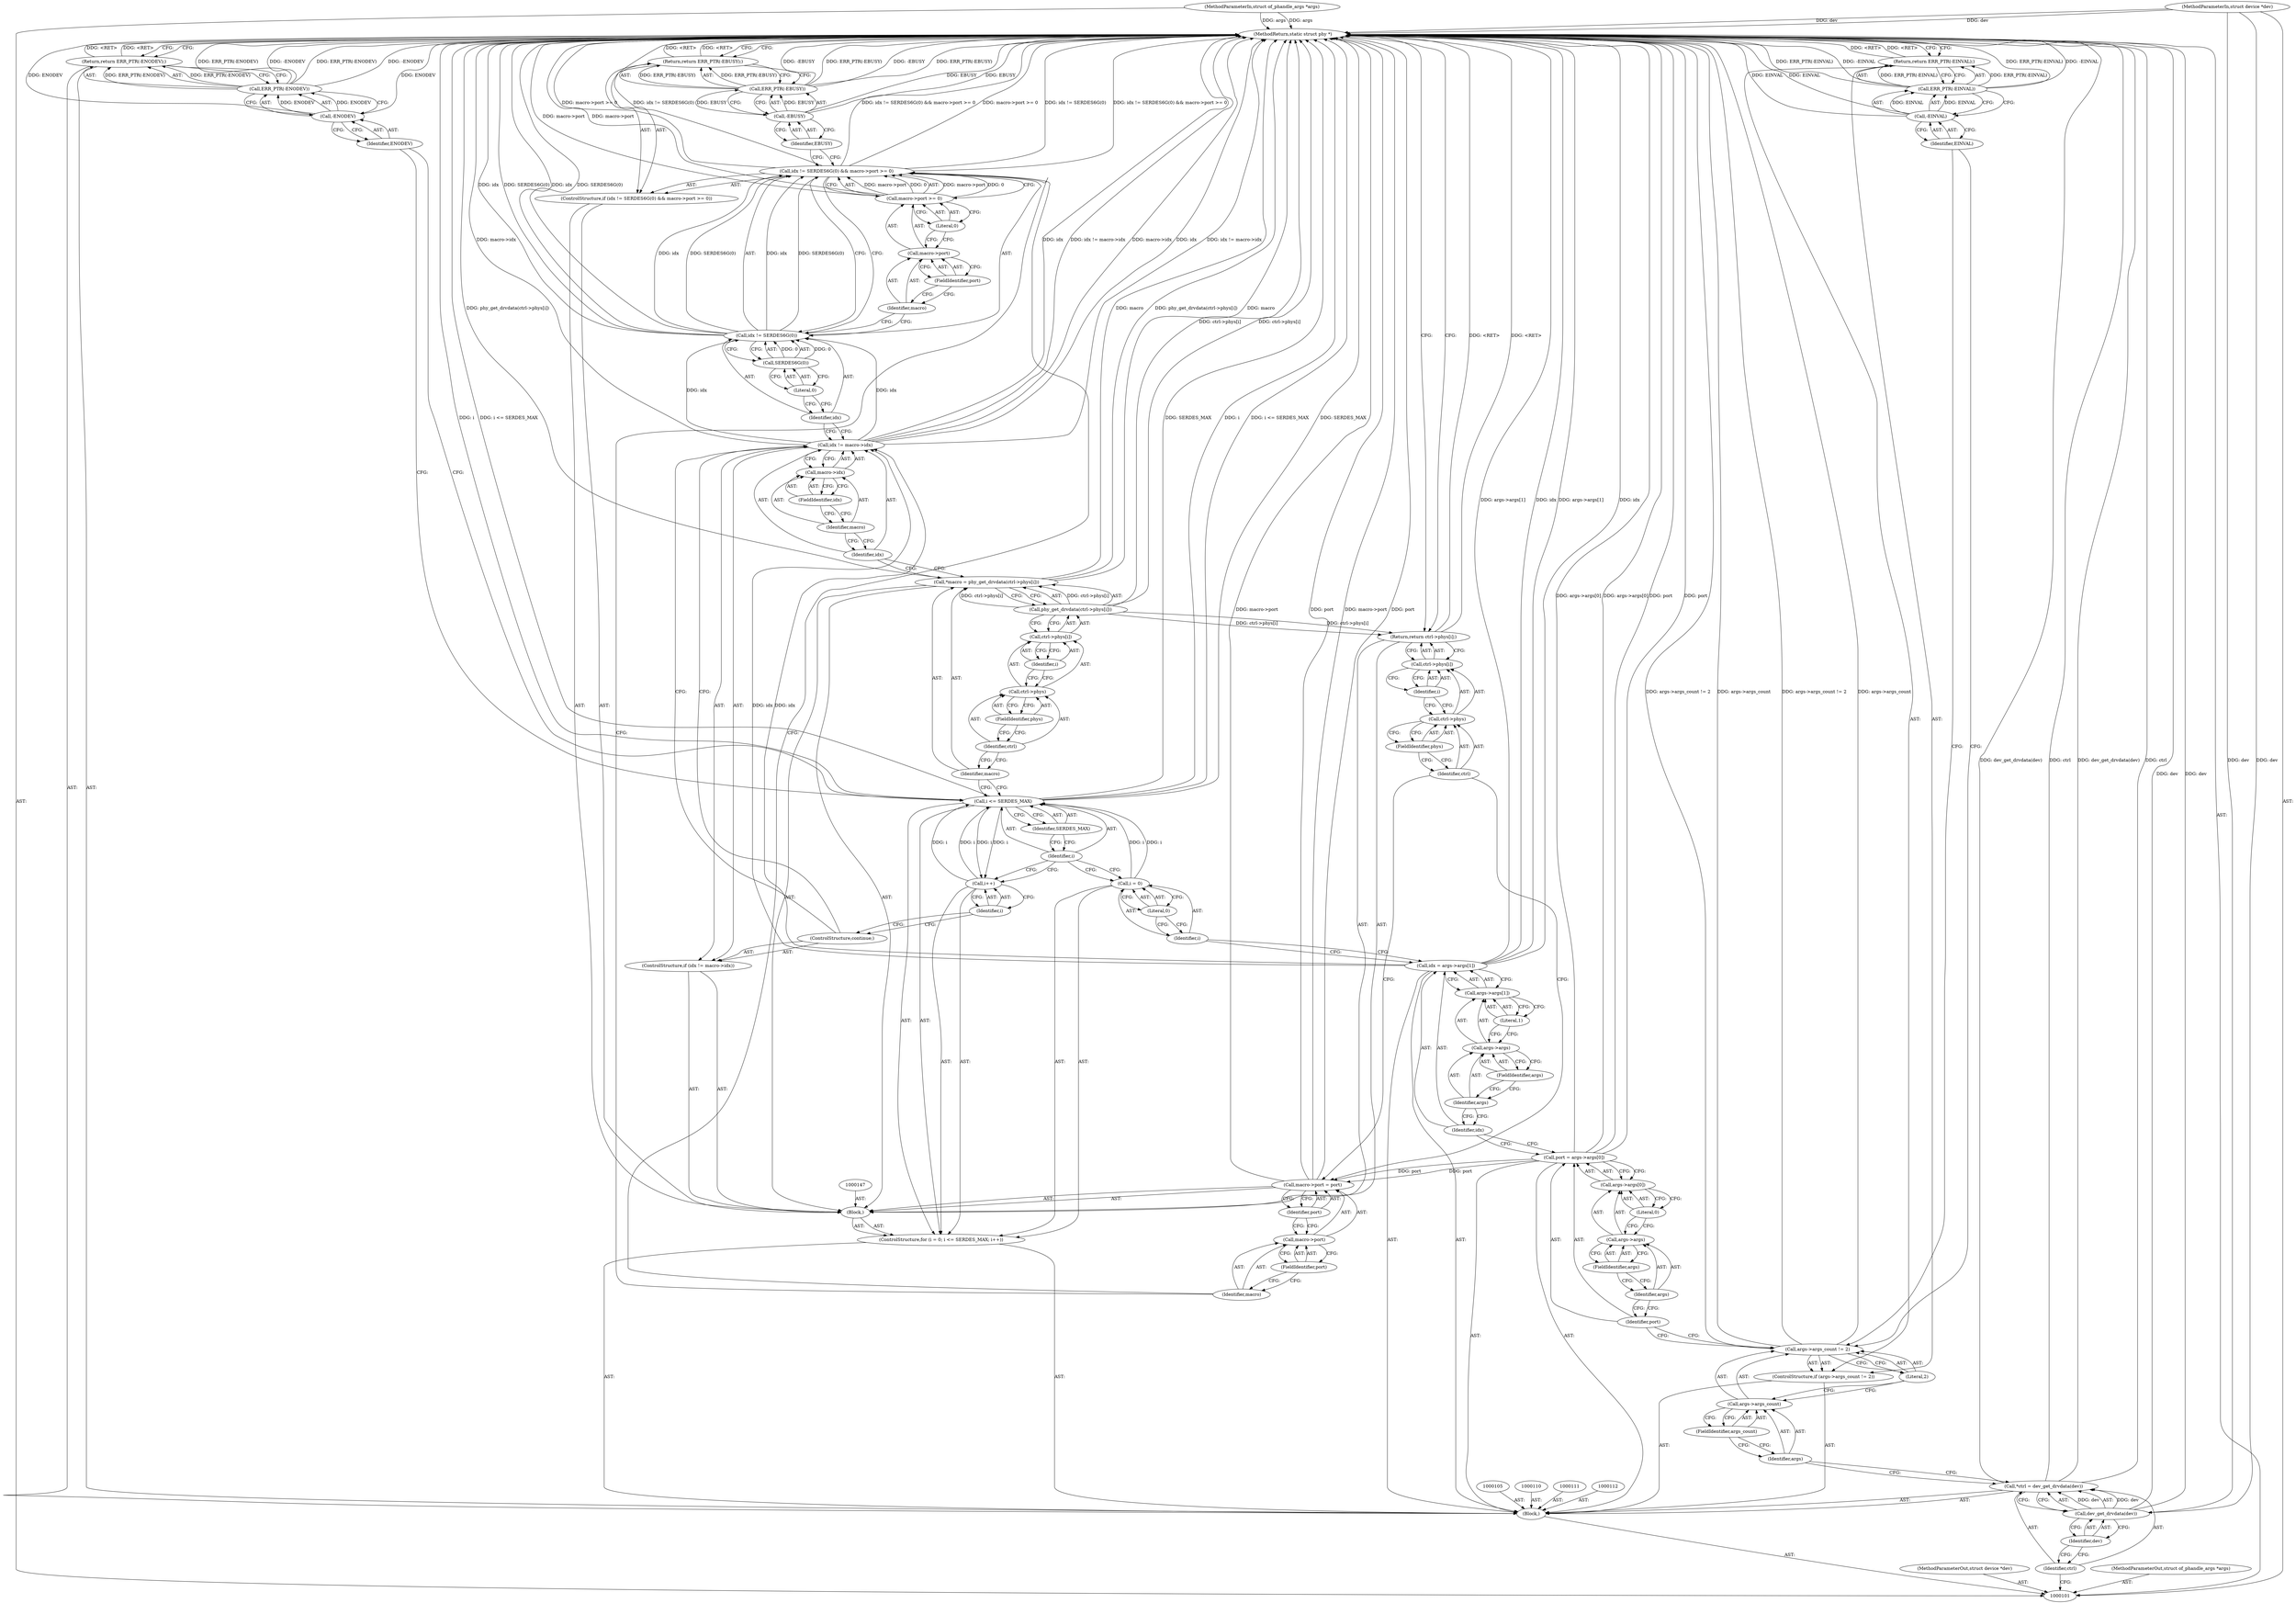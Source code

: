 digraph "1_linux_6acb47d1a318e5b3b7115354ebc4ea060c59d3a1_0" {
"1000193" [label="(MethodReturn,static struct phy *)"];
"1000102" [label="(MethodParameterIn,struct device *dev)"];
"1000263" [label="(MethodParameterOut,struct device *dev)"];
"1000128" [label="(FieldIdentifier,args)"];
"1000123" [label="(Call,port = args->args[0])"];
"1000124" [label="(Identifier,port)"];
"1000129" [label="(Literal,0)"];
"1000125" [label="(Call,args->args[0])"];
"1000126" [label="(Call,args->args)"];
"1000127" [label="(Identifier,args)"];
"1000135" [label="(FieldIdentifier,args)"];
"1000136" [label="(Literal,1)"];
"1000130" [label="(Call,idx = args->args[1])"];
"1000131" [label="(Identifier,idx)"];
"1000132" [label="(Call,args->args[1])"];
"1000133" [label="(Call,args->args)"];
"1000134" [label="(Identifier,args)"];
"1000137" [label="(ControlStructure,for (i = 0; i <= SERDES_MAX; i++))"];
"1000140" [label="(Literal,0)"];
"1000141" [label="(Call,i <= SERDES_MAX)"];
"1000142" [label="(Identifier,i)"];
"1000143" [label="(Identifier,SERDES_MAX)"];
"1000144" [label="(Call,i++)"];
"1000145" [label="(Identifier,i)"];
"1000138" [label="(Call,i = 0)"];
"1000139" [label="(Identifier,i)"];
"1000148" [label="(Call,*macro = phy_get_drvdata(ctrl->phys[i]))"];
"1000149" [label="(Identifier,macro)"];
"1000146" [label="(Block,)"];
"1000150" [label="(Call,phy_get_drvdata(ctrl->phys[i]))"];
"1000151" [label="(Call,ctrl->phys[i])"];
"1000152" [label="(Call,ctrl->phys)"];
"1000153" [label="(Identifier,ctrl)"];
"1000154" [label="(FieldIdentifier,phys)"];
"1000155" [label="(Identifier,i)"];
"1000159" [label="(Call,macro->idx)"];
"1000160" [label="(Identifier,macro)"];
"1000161" [label="(FieldIdentifier,idx)"];
"1000156" [label="(ControlStructure,if (idx != macro->idx))"];
"1000157" [label="(Call,idx != macro->idx)"];
"1000158" [label="(Identifier,idx)"];
"1000162" [label="(ControlStructure,continue;)"];
"1000103" [label="(MethodParameterIn,struct of_phandle_args *args)"];
"1000264" [label="(MethodParameterOut,struct of_phandle_args *args)"];
"1000167" [label="(Call,SERDES6G(0))"];
"1000163" [label="(ControlStructure,if (idx != SERDES6G(0) && macro->port >= 0))"];
"1000168" [label="(Literal,0)"];
"1000169" [label="(Call,macro->port >= 0)"];
"1000170" [label="(Call,macro->port)"];
"1000171" [label="(Identifier,macro)"];
"1000172" [label="(FieldIdentifier,port)"];
"1000173" [label="(Literal,0)"];
"1000164" [label="(Call,idx != SERDES6G(0) && macro->port >= 0)"];
"1000165" [label="(Call,idx != SERDES6G(0))"];
"1000166" [label="(Identifier,idx)"];
"1000175" [label="(Call,ERR_PTR(-EBUSY))"];
"1000176" [label="(Call,-EBUSY)"];
"1000177" [label="(Identifier,EBUSY)"];
"1000174" [label="(Return,return ERR_PTR(-EBUSY);)"];
"1000182" [label="(Identifier,port)"];
"1000178" [label="(Call,macro->port = port)"];
"1000179" [label="(Call,macro->port)"];
"1000180" [label="(Identifier,macro)"];
"1000181" [label="(FieldIdentifier,port)"];
"1000187" [label="(FieldIdentifier,phys)"];
"1000183" [label="(Return,return ctrl->phys[i];)"];
"1000188" [label="(Identifier,i)"];
"1000184" [label="(Call,ctrl->phys[i])"];
"1000185" [label="(Call,ctrl->phys)"];
"1000186" [label="(Identifier,ctrl)"];
"1000189" [label="(Return,return ERR_PTR(-ENODEV);)"];
"1000191" [label="(Call,-ENODEV)"];
"1000192" [label="(Identifier,ENODEV)"];
"1000190" [label="(Call,ERR_PTR(-ENODEV))"];
"1000104" [label="(Block,)"];
"1000106" [label="(Call,*ctrl = dev_get_drvdata(dev))"];
"1000107" [label="(Identifier,ctrl)"];
"1000108" [label="(Call,dev_get_drvdata(dev))"];
"1000109" [label="(Identifier,dev)"];
"1000113" [label="(ControlStructure,if (args->args_count != 2))"];
"1000117" [label="(FieldIdentifier,args_count)"];
"1000118" [label="(Literal,2)"];
"1000114" [label="(Call,args->args_count != 2)"];
"1000115" [label="(Call,args->args_count)"];
"1000116" [label="(Identifier,args)"];
"1000121" [label="(Call,-EINVAL)"];
"1000122" [label="(Identifier,EINVAL)"];
"1000119" [label="(Return,return ERR_PTR(-EINVAL);)"];
"1000120" [label="(Call,ERR_PTR(-EINVAL))"];
"1000193" -> "1000101"  [label="AST: "];
"1000193" -> "1000119"  [label="CFG: "];
"1000193" -> "1000174"  [label="CFG: "];
"1000193" -> "1000183"  [label="CFG: "];
"1000193" -> "1000189"  [label="CFG: "];
"1000119" -> "1000193"  [label="DDG: <RET>"];
"1000183" -> "1000193"  [label="DDG: <RET>"];
"1000174" -> "1000193"  [label="DDG: <RET>"];
"1000189" -> "1000193"  [label="DDG: <RET>"];
"1000141" -> "1000193"  [label="DDG: i"];
"1000141" -> "1000193"  [label="DDG: i <= SERDES_MAX"];
"1000141" -> "1000193"  [label="DDG: SERDES_MAX"];
"1000123" -> "1000193"  [label="DDG: args->args[0]"];
"1000123" -> "1000193"  [label="DDG: port"];
"1000106" -> "1000193"  [label="DDG: dev_get_drvdata(dev)"];
"1000106" -> "1000193"  [label="DDG: ctrl"];
"1000157" -> "1000193"  [label="DDG: idx != macro->idx"];
"1000157" -> "1000193"  [label="DDG: macro->idx"];
"1000157" -> "1000193"  [label="DDG: idx"];
"1000178" -> "1000193"  [label="DDG: macro->port"];
"1000178" -> "1000193"  [label="DDG: port"];
"1000114" -> "1000193"  [label="DDG: args->args_count != 2"];
"1000114" -> "1000193"  [label="DDG: args->args_count"];
"1000165" -> "1000193"  [label="DDG: idx"];
"1000165" -> "1000193"  [label="DDG: SERDES6G(0)"];
"1000102" -> "1000193"  [label="DDG: dev"];
"1000120" -> "1000193"  [label="DDG: ERR_PTR(-EINVAL)"];
"1000120" -> "1000193"  [label="DDG: -EINVAL"];
"1000191" -> "1000193"  [label="DDG: ENODEV"];
"1000164" -> "1000193"  [label="DDG: idx != SERDES6G(0) && macro->port >= 0"];
"1000164" -> "1000193"  [label="DDG: macro->port >= 0"];
"1000164" -> "1000193"  [label="DDG: idx != SERDES6G(0)"];
"1000150" -> "1000193"  [label="DDG: ctrl->phys[i]"];
"1000190" -> "1000193"  [label="DDG: ERR_PTR(-ENODEV)"];
"1000190" -> "1000193"  [label="DDG: -ENODEV"];
"1000130" -> "1000193"  [label="DDG: args->args[1]"];
"1000130" -> "1000193"  [label="DDG: idx"];
"1000103" -> "1000193"  [label="DDG: args"];
"1000148" -> "1000193"  [label="DDG: macro"];
"1000148" -> "1000193"  [label="DDG: phy_get_drvdata(ctrl->phys[i])"];
"1000175" -> "1000193"  [label="DDG: -EBUSY"];
"1000175" -> "1000193"  [label="DDG: ERR_PTR(-EBUSY)"];
"1000121" -> "1000193"  [label="DDG: EINVAL"];
"1000176" -> "1000193"  [label="DDG: EBUSY"];
"1000169" -> "1000193"  [label="DDG: macro->port"];
"1000108" -> "1000193"  [label="DDG: dev"];
"1000102" -> "1000101"  [label="AST: "];
"1000102" -> "1000193"  [label="DDG: dev"];
"1000102" -> "1000108"  [label="DDG: dev"];
"1000263" -> "1000101"  [label="AST: "];
"1000128" -> "1000126"  [label="AST: "];
"1000128" -> "1000127"  [label="CFG: "];
"1000126" -> "1000128"  [label="CFG: "];
"1000123" -> "1000104"  [label="AST: "];
"1000123" -> "1000125"  [label="CFG: "];
"1000124" -> "1000123"  [label="AST: "];
"1000125" -> "1000123"  [label="AST: "];
"1000131" -> "1000123"  [label="CFG: "];
"1000123" -> "1000193"  [label="DDG: args->args[0]"];
"1000123" -> "1000193"  [label="DDG: port"];
"1000123" -> "1000178"  [label="DDG: port"];
"1000124" -> "1000123"  [label="AST: "];
"1000124" -> "1000114"  [label="CFG: "];
"1000127" -> "1000124"  [label="CFG: "];
"1000129" -> "1000125"  [label="AST: "];
"1000129" -> "1000126"  [label="CFG: "];
"1000125" -> "1000129"  [label="CFG: "];
"1000125" -> "1000123"  [label="AST: "];
"1000125" -> "1000129"  [label="CFG: "];
"1000126" -> "1000125"  [label="AST: "];
"1000129" -> "1000125"  [label="AST: "];
"1000123" -> "1000125"  [label="CFG: "];
"1000126" -> "1000125"  [label="AST: "];
"1000126" -> "1000128"  [label="CFG: "];
"1000127" -> "1000126"  [label="AST: "];
"1000128" -> "1000126"  [label="AST: "];
"1000129" -> "1000126"  [label="CFG: "];
"1000127" -> "1000126"  [label="AST: "];
"1000127" -> "1000124"  [label="CFG: "];
"1000128" -> "1000127"  [label="CFG: "];
"1000135" -> "1000133"  [label="AST: "];
"1000135" -> "1000134"  [label="CFG: "];
"1000133" -> "1000135"  [label="CFG: "];
"1000136" -> "1000132"  [label="AST: "];
"1000136" -> "1000133"  [label="CFG: "];
"1000132" -> "1000136"  [label="CFG: "];
"1000130" -> "1000104"  [label="AST: "];
"1000130" -> "1000132"  [label="CFG: "];
"1000131" -> "1000130"  [label="AST: "];
"1000132" -> "1000130"  [label="AST: "];
"1000139" -> "1000130"  [label="CFG: "];
"1000130" -> "1000193"  [label="DDG: args->args[1]"];
"1000130" -> "1000193"  [label="DDG: idx"];
"1000130" -> "1000157"  [label="DDG: idx"];
"1000131" -> "1000130"  [label="AST: "];
"1000131" -> "1000123"  [label="CFG: "];
"1000134" -> "1000131"  [label="CFG: "];
"1000132" -> "1000130"  [label="AST: "];
"1000132" -> "1000136"  [label="CFG: "];
"1000133" -> "1000132"  [label="AST: "];
"1000136" -> "1000132"  [label="AST: "];
"1000130" -> "1000132"  [label="CFG: "];
"1000133" -> "1000132"  [label="AST: "];
"1000133" -> "1000135"  [label="CFG: "];
"1000134" -> "1000133"  [label="AST: "];
"1000135" -> "1000133"  [label="AST: "];
"1000136" -> "1000133"  [label="CFG: "];
"1000134" -> "1000133"  [label="AST: "];
"1000134" -> "1000131"  [label="CFG: "];
"1000135" -> "1000134"  [label="CFG: "];
"1000137" -> "1000104"  [label="AST: "];
"1000138" -> "1000137"  [label="AST: "];
"1000141" -> "1000137"  [label="AST: "];
"1000144" -> "1000137"  [label="AST: "];
"1000146" -> "1000137"  [label="AST: "];
"1000140" -> "1000138"  [label="AST: "];
"1000140" -> "1000139"  [label="CFG: "];
"1000138" -> "1000140"  [label="CFG: "];
"1000141" -> "1000137"  [label="AST: "];
"1000141" -> "1000143"  [label="CFG: "];
"1000142" -> "1000141"  [label="AST: "];
"1000143" -> "1000141"  [label="AST: "];
"1000149" -> "1000141"  [label="CFG: "];
"1000192" -> "1000141"  [label="CFG: "];
"1000141" -> "1000193"  [label="DDG: i"];
"1000141" -> "1000193"  [label="DDG: i <= SERDES_MAX"];
"1000141" -> "1000193"  [label="DDG: SERDES_MAX"];
"1000138" -> "1000141"  [label="DDG: i"];
"1000144" -> "1000141"  [label="DDG: i"];
"1000141" -> "1000144"  [label="DDG: i"];
"1000142" -> "1000141"  [label="AST: "];
"1000142" -> "1000138"  [label="CFG: "];
"1000142" -> "1000144"  [label="CFG: "];
"1000143" -> "1000142"  [label="CFG: "];
"1000143" -> "1000141"  [label="AST: "];
"1000143" -> "1000142"  [label="CFG: "];
"1000141" -> "1000143"  [label="CFG: "];
"1000144" -> "1000137"  [label="AST: "];
"1000144" -> "1000145"  [label="CFG: "];
"1000145" -> "1000144"  [label="AST: "];
"1000142" -> "1000144"  [label="CFG: "];
"1000144" -> "1000141"  [label="DDG: i"];
"1000141" -> "1000144"  [label="DDG: i"];
"1000145" -> "1000144"  [label="AST: "];
"1000145" -> "1000162"  [label="CFG: "];
"1000144" -> "1000145"  [label="CFG: "];
"1000138" -> "1000137"  [label="AST: "];
"1000138" -> "1000140"  [label="CFG: "];
"1000139" -> "1000138"  [label="AST: "];
"1000140" -> "1000138"  [label="AST: "];
"1000142" -> "1000138"  [label="CFG: "];
"1000138" -> "1000141"  [label="DDG: i"];
"1000139" -> "1000138"  [label="AST: "];
"1000139" -> "1000130"  [label="CFG: "];
"1000140" -> "1000139"  [label="CFG: "];
"1000148" -> "1000146"  [label="AST: "];
"1000148" -> "1000150"  [label="CFG: "];
"1000149" -> "1000148"  [label="AST: "];
"1000150" -> "1000148"  [label="AST: "];
"1000158" -> "1000148"  [label="CFG: "];
"1000148" -> "1000193"  [label="DDG: macro"];
"1000148" -> "1000193"  [label="DDG: phy_get_drvdata(ctrl->phys[i])"];
"1000150" -> "1000148"  [label="DDG: ctrl->phys[i]"];
"1000149" -> "1000148"  [label="AST: "];
"1000149" -> "1000141"  [label="CFG: "];
"1000153" -> "1000149"  [label="CFG: "];
"1000146" -> "1000137"  [label="AST: "];
"1000147" -> "1000146"  [label="AST: "];
"1000148" -> "1000146"  [label="AST: "];
"1000156" -> "1000146"  [label="AST: "];
"1000163" -> "1000146"  [label="AST: "];
"1000178" -> "1000146"  [label="AST: "];
"1000183" -> "1000146"  [label="AST: "];
"1000150" -> "1000148"  [label="AST: "];
"1000150" -> "1000151"  [label="CFG: "];
"1000151" -> "1000150"  [label="AST: "];
"1000148" -> "1000150"  [label="CFG: "];
"1000150" -> "1000193"  [label="DDG: ctrl->phys[i]"];
"1000150" -> "1000148"  [label="DDG: ctrl->phys[i]"];
"1000150" -> "1000183"  [label="DDG: ctrl->phys[i]"];
"1000151" -> "1000150"  [label="AST: "];
"1000151" -> "1000155"  [label="CFG: "];
"1000152" -> "1000151"  [label="AST: "];
"1000155" -> "1000151"  [label="AST: "];
"1000150" -> "1000151"  [label="CFG: "];
"1000152" -> "1000151"  [label="AST: "];
"1000152" -> "1000154"  [label="CFG: "];
"1000153" -> "1000152"  [label="AST: "];
"1000154" -> "1000152"  [label="AST: "];
"1000155" -> "1000152"  [label="CFG: "];
"1000153" -> "1000152"  [label="AST: "];
"1000153" -> "1000149"  [label="CFG: "];
"1000154" -> "1000153"  [label="CFG: "];
"1000154" -> "1000152"  [label="AST: "];
"1000154" -> "1000153"  [label="CFG: "];
"1000152" -> "1000154"  [label="CFG: "];
"1000155" -> "1000151"  [label="AST: "];
"1000155" -> "1000152"  [label="CFG: "];
"1000151" -> "1000155"  [label="CFG: "];
"1000159" -> "1000157"  [label="AST: "];
"1000159" -> "1000161"  [label="CFG: "];
"1000160" -> "1000159"  [label="AST: "];
"1000161" -> "1000159"  [label="AST: "];
"1000157" -> "1000159"  [label="CFG: "];
"1000160" -> "1000159"  [label="AST: "];
"1000160" -> "1000158"  [label="CFG: "];
"1000161" -> "1000160"  [label="CFG: "];
"1000161" -> "1000159"  [label="AST: "];
"1000161" -> "1000160"  [label="CFG: "];
"1000159" -> "1000161"  [label="CFG: "];
"1000156" -> "1000146"  [label="AST: "];
"1000157" -> "1000156"  [label="AST: "];
"1000162" -> "1000156"  [label="AST: "];
"1000157" -> "1000156"  [label="AST: "];
"1000157" -> "1000159"  [label="CFG: "];
"1000158" -> "1000157"  [label="AST: "];
"1000159" -> "1000157"  [label="AST: "];
"1000162" -> "1000157"  [label="CFG: "];
"1000166" -> "1000157"  [label="CFG: "];
"1000157" -> "1000193"  [label="DDG: idx != macro->idx"];
"1000157" -> "1000193"  [label="DDG: macro->idx"];
"1000157" -> "1000193"  [label="DDG: idx"];
"1000130" -> "1000157"  [label="DDG: idx"];
"1000157" -> "1000165"  [label="DDG: idx"];
"1000158" -> "1000157"  [label="AST: "];
"1000158" -> "1000148"  [label="CFG: "];
"1000160" -> "1000158"  [label="CFG: "];
"1000162" -> "1000156"  [label="AST: "];
"1000162" -> "1000157"  [label="CFG: "];
"1000145" -> "1000162"  [label="CFG: "];
"1000103" -> "1000101"  [label="AST: "];
"1000103" -> "1000193"  [label="DDG: args"];
"1000264" -> "1000101"  [label="AST: "];
"1000167" -> "1000165"  [label="AST: "];
"1000167" -> "1000168"  [label="CFG: "];
"1000168" -> "1000167"  [label="AST: "];
"1000165" -> "1000167"  [label="CFG: "];
"1000167" -> "1000165"  [label="DDG: 0"];
"1000163" -> "1000146"  [label="AST: "];
"1000164" -> "1000163"  [label="AST: "];
"1000174" -> "1000163"  [label="AST: "];
"1000168" -> "1000167"  [label="AST: "];
"1000168" -> "1000166"  [label="CFG: "];
"1000167" -> "1000168"  [label="CFG: "];
"1000169" -> "1000164"  [label="AST: "];
"1000169" -> "1000173"  [label="CFG: "];
"1000170" -> "1000169"  [label="AST: "];
"1000173" -> "1000169"  [label="AST: "];
"1000164" -> "1000169"  [label="CFG: "];
"1000169" -> "1000193"  [label="DDG: macro->port"];
"1000169" -> "1000164"  [label="DDG: macro->port"];
"1000169" -> "1000164"  [label="DDG: 0"];
"1000170" -> "1000169"  [label="AST: "];
"1000170" -> "1000172"  [label="CFG: "];
"1000171" -> "1000170"  [label="AST: "];
"1000172" -> "1000170"  [label="AST: "];
"1000173" -> "1000170"  [label="CFG: "];
"1000171" -> "1000170"  [label="AST: "];
"1000171" -> "1000165"  [label="CFG: "];
"1000172" -> "1000171"  [label="CFG: "];
"1000172" -> "1000170"  [label="AST: "];
"1000172" -> "1000171"  [label="CFG: "];
"1000170" -> "1000172"  [label="CFG: "];
"1000173" -> "1000169"  [label="AST: "];
"1000173" -> "1000170"  [label="CFG: "];
"1000169" -> "1000173"  [label="CFG: "];
"1000164" -> "1000163"  [label="AST: "];
"1000164" -> "1000165"  [label="CFG: "];
"1000164" -> "1000169"  [label="CFG: "];
"1000165" -> "1000164"  [label="AST: "];
"1000169" -> "1000164"  [label="AST: "];
"1000177" -> "1000164"  [label="CFG: "];
"1000180" -> "1000164"  [label="CFG: "];
"1000164" -> "1000193"  [label="DDG: idx != SERDES6G(0) && macro->port >= 0"];
"1000164" -> "1000193"  [label="DDG: macro->port >= 0"];
"1000164" -> "1000193"  [label="DDG: idx != SERDES6G(0)"];
"1000165" -> "1000164"  [label="DDG: idx"];
"1000165" -> "1000164"  [label="DDG: SERDES6G(0)"];
"1000169" -> "1000164"  [label="DDG: macro->port"];
"1000169" -> "1000164"  [label="DDG: 0"];
"1000165" -> "1000164"  [label="AST: "];
"1000165" -> "1000167"  [label="CFG: "];
"1000166" -> "1000165"  [label="AST: "];
"1000167" -> "1000165"  [label="AST: "];
"1000171" -> "1000165"  [label="CFG: "];
"1000164" -> "1000165"  [label="CFG: "];
"1000165" -> "1000193"  [label="DDG: idx"];
"1000165" -> "1000193"  [label="DDG: SERDES6G(0)"];
"1000165" -> "1000164"  [label="DDG: idx"];
"1000165" -> "1000164"  [label="DDG: SERDES6G(0)"];
"1000157" -> "1000165"  [label="DDG: idx"];
"1000167" -> "1000165"  [label="DDG: 0"];
"1000166" -> "1000165"  [label="AST: "];
"1000166" -> "1000157"  [label="CFG: "];
"1000168" -> "1000166"  [label="CFG: "];
"1000175" -> "1000174"  [label="AST: "];
"1000175" -> "1000176"  [label="CFG: "];
"1000176" -> "1000175"  [label="AST: "];
"1000174" -> "1000175"  [label="CFG: "];
"1000175" -> "1000193"  [label="DDG: -EBUSY"];
"1000175" -> "1000193"  [label="DDG: ERR_PTR(-EBUSY)"];
"1000175" -> "1000174"  [label="DDG: ERR_PTR(-EBUSY)"];
"1000176" -> "1000175"  [label="DDG: EBUSY"];
"1000176" -> "1000175"  [label="AST: "];
"1000176" -> "1000177"  [label="CFG: "];
"1000177" -> "1000176"  [label="AST: "];
"1000175" -> "1000176"  [label="CFG: "];
"1000176" -> "1000193"  [label="DDG: EBUSY"];
"1000176" -> "1000175"  [label="DDG: EBUSY"];
"1000177" -> "1000176"  [label="AST: "];
"1000177" -> "1000164"  [label="CFG: "];
"1000176" -> "1000177"  [label="CFG: "];
"1000174" -> "1000163"  [label="AST: "];
"1000174" -> "1000175"  [label="CFG: "];
"1000175" -> "1000174"  [label="AST: "];
"1000193" -> "1000174"  [label="CFG: "];
"1000174" -> "1000193"  [label="DDG: <RET>"];
"1000175" -> "1000174"  [label="DDG: ERR_PTR(-EBUSY)"];
"1000182" -> "1000178"  [label="AST: "];
"1000182" -> "1000179"  [label="CFG: "];
"1000178" -> "1000182"  [label="CFG: "];
"1000178" -> "1000146"  [label="AST: "];
"1000178" -> "1000182"  [label="CFG: "];
"1000179" -> "1000178"  [label="AST: "];
"1000182" -> "1000178"  [label="AST: "];
"1000186" -> "1000178"  [label="CFG: "];
"1000178" -> "1000193"  [label="DDG: macro->port"];
"1000178" -> "1000193"  [label="DDG: port"];
"1000123" -> "1000178"  [label="DDG: port"];
"1000179" -> "1000178"  [label="AST: "];
"1000179" -> "1000181"  [label="CFG: "];
"1000180" -> "1000179"  [label="AST: "];
"1000181" -> "1000179"  [label="AST: "];
"1000182" -> "1000179"  [label="CFG: "];
"1000180" -> "1000179"  [label="AST: "];
"1000180" -> "1000164"  [label="CFG: "];
"1000181" -> "1000180"  [label="CFG: "];
"1000181" -> "1000179"  [label="AST: "];
"1000181" -> "1000180"  [label="CFG: "];
"1000179" -> "1000181"  [label="CFG: "];
"1000187" -> "1000185"  [label="AST: "];
"1000187" -> "1000186"  [label="CFG: "];
"1000185" -> "1000187"  [label="CFG: "];
"1000183" -> "1000146"  [label="AST: "];
"1000183" -> "1000184"  [label="CFG: "];
"1000184" -> "1000183"  [label="AST: "];
"1000193" -> "1000183"  [label="CFG: "];
"1000183" -> "1000193"  [label="DDG: <RET>"];
"1000150" -> "1000183"  [label="DDG: ctrl->phys[i]"];
"1000188" -> "1000184"  [label="AST: "];
"1000188" -> "1000185"  [label="CFG: "];
"1000184" -> "1000188"  [label="CFG: "];
"1000184" -> "1000183"  [label="AST: "];
"1000184" -> "1000188"  [label="CFG: "];
"1000185" -> "1000184"  [label="AST: "];
"1000188" -> "1000184"  [label="AST: "];
"1000183" -> "1000184"  [label="CFG: "];
"1000185" -> "1000184"  [label="AST: "];
"1000185" -> "1000187"  [label="CFG: "];
"1000186" -> "1000185"  [label="AST: "];
"1000187" -> "1000185"  [label="AST: "];
"1000188" -> "1000185"  [label="CFG: "];
"1000186" -> "1000185"  [label="AST: "];
"1000186" -> "1000178"  [label="CFG: "];
"1000187" -> "1000186"  [label="CFG: "];
"1000189" -> "1000104"  [label="AST: "];
"1000189" -> "1000190"  [label="CFG: "];
"1000190" -> "1000189"  [label="AST: "];
"1000193" -> "1000189"  [label="CFG: "];
"1000189" -> "1000193"  [label="DDG: <RET>"];
"1000190" -> "1000189"  [label="DDG: ERR_PTR(-ENODEV)"];
"1000191" -> "1000190"  [label="AST: "];
"1000191" -> "1000192"  [label="CFG: "];
"1000192" -> "1000191"  [label="AST: "];
"1000190" -> "1000191"  [label="CFG: "];
"1000191" -> "1000193"  [label="DDG: ENODEV"];
"1000191" -> "1000190"  [label="DDG: ENODEV"];
"1000192" -> "1000191"  [label="AST: "];
"1000192" -> "1000141"  [label="CFG: "];
"1000191" -> "1000192"  [label="CFG: "];
"1000190" -> "1000189"  [label="AST: "];
"1000190" -> "1000191"  [label="CFG: "];
"1000191" -> "1000190"  [label="AST: "];
"1000189" -> "1000190"  [label="CFG: "];
"1000190" -> "1000193"  [label="DDG: ERR_PTR(-ENODEV)"];
"1000190" -> "1000193"  [label="DDG: -ENODEV"];
"1000190" -> "1000189"  [label="DDG: ERR_PTR(-ENODEV)"];
"1000191" -> "1000190"  [label="DDG: ENODEV"];
"1000104" -> "1000101"  [label="AST: "];
"1000105" -> "1000104"  [label="AST: "];
"1000106" -> "1000104"  [label="AST: "];
"1000110" -> "1000104"  [label="AST: "];
"1000111" -> "1000104"  [label="AST: "];
"1000112" -> "1000104"  [label="AST: "];
"1000113" -> "1000104"  [label="AST: "];
"1000123" -> "1000104"  [label="AST: "];
"1000130" -> "1000104"  [label="AST: "];
"1000137" -> "1000104"  [label="AST: "];
"1000189" -> "1000104"  [label="AST: "];
"1000106" -> "1000104"  [label="AST: "];
"1000106" -> "1000108"  [label="CFG: "];
"1000107" -> "1000106"  [label="AST: "];
"1000108" -> "1000106"  [label="AST: "];
"1000116" -> "1000106"  [label="CFG: "];
"1000106" -> "1000193"  [label="DDG: dev_get_drvdata(dev)"];
"1000106" -> "1000193"  [label="DDG: ctrl"];
"1000108" -> "1000106"  [label="DDG: dev"];
"1000107" -> "1000106"  [label="AST: "];
"1000107" -> "1000101"  [label="CFG: "];
"1000109" -> "1000107"  [label="CFG: "];
"1000108" -> "1000106"  [label="AST: "];
"1000108" -> "1000109"  [label="CFG: "];
"1000109" -> "1000108"  [label="AST: "];
"1000106" -> "1000108"  [label="CFG: "];
"1000108" -> "1000193"  [label="DDG: dev"];
"1000108" -> "1000106"  [label="DDG: dev"];
"1000102" -> "1000108"  [label="DDG: dev"];
"1000109" -> "1000108"  [label="AST: "];
"1000109" -> "1000107"  [label="CFG: "];
"1000108" -> "1000109"  [label="CFG: "];
"1000113" -> "1000104"  [label="AST: "];
"1000114" -> "1000113"  [label="AST: "];
"1000119" -> "1000113"  [label="AST: "];
"1000117" -> "1000115"  [label="AST: "];
"1000117" -> "1000116"  [label="CFG: "];
"1000115" -> "1000117"  [label="CFG: "];
"1000118" -> "1000114"  [label="AST: "];
"1000118" -> "1000115"  [label="CFG: "];
"1000114" -> "1000118"  [label="CFG: "];
"1000114" -> "1000113"  [label="AST: "];
"1000114" -> "1000118"  [label="CFG: "];
"1000115" -> "1000114"  [label="AST: "];
"1000118" -> "1000114"  [label="AST: "];
"1000122" -> "1000114"  [label="CFG: "];
"1000124" -> "1000114"  [label="CFG: "];
"1000114" -> "1000193"  [label="DDG: args->args_count != 2"];
"1000114" -> "1000193"  [label="DDG: args->args_count"];
"1000115" -> "1000114"  [label="AST: "];
"1000115" -> "1000117"  [label="CFG: "];
"1000116" -> "1000115"  [label="AST: "];
"1000117" -> "1000115"  [label="AST: "];
"1000118" -> "1000115"  [label="CFG: "];
"1000116" -> "1000115"  [label="AST: "];
"1000116" -> "1000106"  [label="CFG: "];
"1000117" -> "1000116"  [label="CFG: "];
"1000121" -> "1000120"  [label="AST: "];
"1000121" -> "1000122"  [label="CFG: "];
"1000122" -> "1000121"  [label="AST: "];
"1000120" -> "1000121"  [label="CFG: "];
"1000121" -> "1000193"  [label="DDG: EINVAL"];
"1000121" -> "1000120"  [label="DDG: EINVAL"];
"1000122" -> "1000121"  [label="AST: "];
"1000122" -> "1000114"  [label="CFG: "];
"1000121" -> "1000122"  [label="CFG: "];
"1000119" -> "1000113"  [label="AST: "];
"1000119" -> "1000120"  [label="CFG: "];
"1000120" -> "1000119"  [label="AST: "];
"1000193" -> "1000119"  [label="CFG: "];
"1000119" -> "1000193"  [label="DDG: <RET>"];
"1000120" -> "1000119"  [label="DDG: ERR_PTR(-EINVAL)"];
"1000120" -> "1000119"  [label="AST: "];
"1000120" -> "1000121"  [label="CFG: "];
"1000121" -> "1000120"  [label="AST: "];
"1000119" -> "1000120"  [label="CFG: "];
"1000120" -> "1000193"  [label="DDG: ERR_PTR(-EINVAL)"];
"1000120" -> "1000193"  [label="DDG: -EINVAL"];
"1000120" -> "1000119"  [label="DDG: ERR_PTR(-EINVAL)"];
"1000121" -> "1000120"  [label="DDG: EINVAL"];
}

